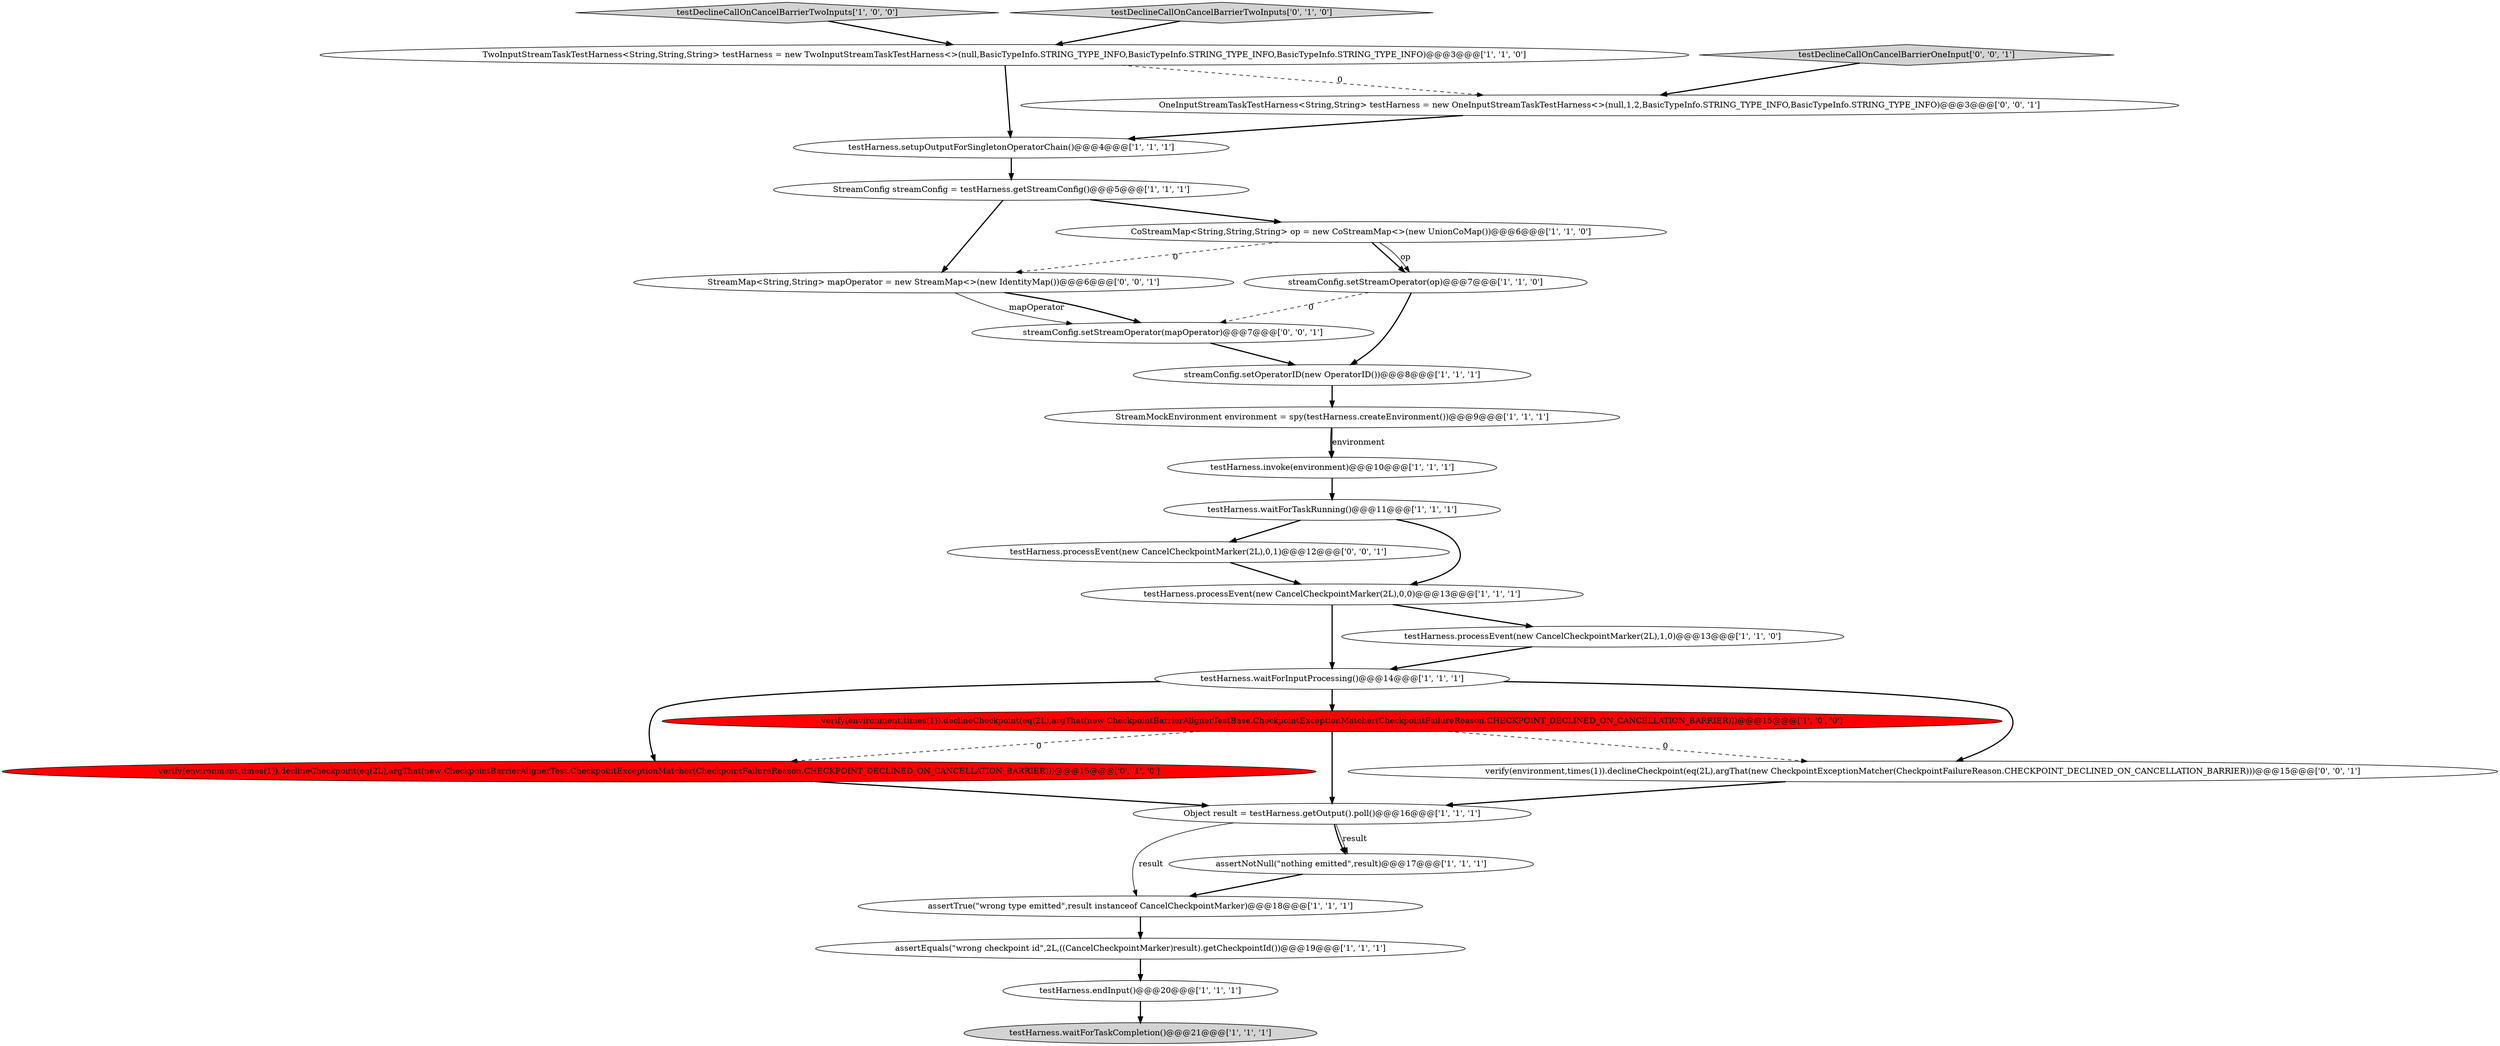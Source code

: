 digraph {
26 [style = filled, label = "StreamMap<String,String> mapOperator = new StreamMap<>(new IdentityMap())@@@6@@@['0', '0', '1']", fillcolor = white, shape = ellipse image = "AAA0AAABBB3BBB"];
0 [style = filled, label = "assertTrue(\"wrong type emitted\",result instanceof CancelCheckpointMarker)@@@18@@@['1', '1', '1']", fillcolor = white, shape = ellipse image = "AAA0AAABBB1BBB"];
1 [style = filled, label = "testHarness.endInput()@@@20@@@['1', '1', '1']", fillcolor = white, shape = ellipse image = "AAA0AAABBB1BBB"];
16 [style = filled, label = "assertEquals(\"wrong checkpoint id\",2L,((CancelCheckpointMarker)result).getCheckpointId())@@@19@@@['1', '1', '1']", fillcolor = white, shape = ellipse image = "AAA0AAABBB1BBB"];
6 [style = filled, label = "assertNotNull(\"nothing emitted\",result)@@@17@@@['1', '1', '1']", fillcolor = white, shape = ellipse image = "AAA0AAABBB1BBB"];
8 [style = filled, label = "StreamConfig streamConfig = testHarness.getStreamConfig()@@@5@@@['1', '1', '1']", fillcolor = white, shape = ellipse image = "AAA0AAABBB1BBB"];
14 [style = filled, label = "testHarness.setupOutputForSingletonOperatorChain()@@@4@@@['1', '1', '1']", fillcolor = white, shape = ellipse image = "AAA0AAABBB1BBB"];
5 [style = filled, label = "CoStreamMap<String,String,String> op = new CoStreamMap<>(new UnionCoMap())@@@6@@@['1', '1', '0']", fillcolor = white, shape = ellipse image = "AAA0AAABBB1BBB"];
7 [style = filled, label = "StreamMockEnvironment environment = spy(testHarness.createEnvironment())@@@9@@@['1', '1', '1']", fillcolor = white, shape = ellipse image = "AAA0AAABBB1BBB"];
27 [style = filled, label = "testHarness.processEvent(new CancelCheckpointMarker(2L),0,1)@@@12@@@['0', '0', '1']", fillcolor = white, shape = ellipse image = "AAA0AAABBB3BBB"];
22 [style = filled, label = "OneInputStreamTaskTestHarness<String,String> testHarness = new OneInputStreamTaskTestHarness<>(null,1,2,BasicTypeInfo.STRING_TYPE_INFO,BasicTypeInfo.STRING_TYPE_INFO)@@@3@@@['0', '0', '1']", fillcolor = white, shape = ellipse image = "AAA0AAABBB3BBB"];
17 [style = filled, label = "streamConfig.setOperatorID(new OperatorID())@@@8@@@['1', '1', '1']", fillcolor = white, shape = ellipse image = "AAA0AAABBB1BBB"];
18 [style = filled, label = "testHarness.processEvent(new CancelCheckpointMarker(2L),0,0)@@@13@@@['1', '1', '1']", fillcolor = white, shape = ellipse image = "AAA0AAABBB1BBB"];
19 [style = filled, label = "testDeclineCallOnCancelBarrierTwoInputs['1', '0', '0']", fillcolor = lightgray, shape = diamond image = "AAA0AAABBB1BBB"];
20 [style = filled, label = "verify(environment,times(1)).declineCheckpoint(eq(2L),argThat(new CheckpointBarrierAlignerTest.CheckpointExceptionMatcher(CheckpointFailureReason.CHECKPOINT_DECLINED_ON_CANCELLATION_BARRIER)))@@@15@@@['0', '1', '0']", fillcolor = red, shape = ellipse image = "AAA1AAABBB2BBB"];
2 [style = filled, label = "testHarness.invoke(environment)@@@10@@@['1', '1', '1']", fillcolor = white, shape = ellipse image = "AAA0AAABBB1BBB"];
12 [style = filled, label = "verify(environment,times(1)).declineCheckpoint(eq(2L),argThat(new CheckpointBarrierAlignerTestBase.CheckpointExceptionMatcher(CheckpointFailureReason.CHECKPOINT_DECLINED_ON_CANCELLATION_BARRIER)))@@@15@@@['1', '0', '0']", fillcolor = red, shape = ellipse image = "AAA1AAABBB1BBB"];
4 [style = filled, label = "TwoInputStreamTaskTestHarness<String,String,String> testHarness = new TwoInputStreamTaskTestHarness<>(null,BasicTypeInfo.STRING_TYPE_INFO,BasicTypeInfo.STRING_TYPE_INFO,BasicTypeInfo.STRING_TYPE_INFO)@@@3@@@['1', '1', '0']", fillcolor = white, shape = ellipse image = "AAA0AAABBB1BBB"];
21 [style = filled, label = "testDeclineCallOnCancelBarrierTwoInputs['0', '1', '0']", fillcolor = lightgray, shape = diamond image = "AAA0AAABBB2BBB"];
25 [style = filled, label = "verify(environment,times(1)).declineCheckpoint(eq(2L),argThat(new CheckpointExceptionMatcher(CheckpointFailureReason.CHECKPOINT_DECLINED_ON_CANCELLATION_BARRIER)))@@@15@@@['0', '0', '1']", fillcolor = white, shape = ellipse image = "AAA0AAABBB3BBB"];
15 [style = filled, label = "testHarness.waitForTaskRunning()@@@11@@@['1', '1', '1']", fillcolor = white, shape = ellipse image = "AAA0AAABBB1BBB"];
23 [style = filled, label = "testDeclineCallOnCancelBarrierOneInput['0', '0', '1']", fillcolor = lightgray, shape = diamond image = "AAA0AAABBB3BBB"];
24 [style = filled, label = "streamConfig.setStreamOperator(mapOperator)@@@7@@@['0', '0', '1']", fillcolor = white, shape = ellipse image = "AAA0AAABBB3BBB"];
10 [style = filled, label = "streamConfig.setStreamOperator(op)@@@7@@@['1', '1', '0']", fillcolor = white, shape = ellipse image = "AAA0AAABBB1BBB"];
3 [style = filled, label = "testHarness.waitForInputProcessing()@@@14@@@['1', '1', '1']", fillcolor = white, shape = ellipse image = "AAA0AAABBB1BBB"];
11 [style = filled, label = "Object result = testHarness.getOutput().poll()@@@16@@@['1', '1', '1']", fillcolor = white, shape = ellipse image = "AAA0AAABBB1BBB"];
9 [style = filled, label = "testHarness.waitForTaskCompletion()@@@21@@@['1', '1', '1']", fillcolor = lightgray, shape = ellipse image = "AAA0AAABBB1BBB"];
13 [style = filled, label = "testHarness.processEvent(new CancelCheckpointMarker(2L),1,0)@@@13@@@['1', '1', '0']", fillcolor = white, shape = ellipse image = "AAA0AAABBB1BBB"];
5->10 [style = bold, label=""];
27->18 [style = bold, label=""];
0->16 [style = bold, label=""];
18->3 [style = bold, label=""];
4->14 [style = bold, label=""];
12->20 [style = dashed, label="0"];
5->26 [style = dashed, label="0"];
3->25 [style = bold, label=""];
11->6 [style = bold, label=""];
12->11 [style = bold, label=""];
10->17 [style = bold, label=""];
6->0 [style = bold, label=""];
4->22 [style = dashed, label="0"];
3->12 [style = bold, label=""];
26->24 [style = solid, label="mapOperator"];
26->24 [style = bold, label=""];
15->18 [style = bold, label=""];
11->6 [style = solid, label="result"];
11->0 [style = solid, label="result"];
1->9 [style = bold, label=""];
17->7 [style = bold, label=""];
3->20 [style = bold, label=""];
23->22 [style = bold, label=""];
5->10 [style = solid, label="op"];
12->25 [style = dashed, label="0"];
8->5 [style = bold, label=""];
13->3 [style = bold, label=""];
16->1 [style = bold, label=""];
25->11 [style = bold, label=""];
7->2 [style = bold, label=""];
2->15 [style = bold, label=""];
24->17 [style = bold, label=""];
18->13 [style = bold, label=""];
14->8 [style = bold, label=""];
7->2 [style = solid, label="environment"];
19->4 [style = bold, label=""];
21->4 [style = bold, label=""];
22->14 [style = bold, label=""];
15->27 [style = bold, label=""];
10->24 [style = dashed, label="0"];
20->11 [style = bold, label=""];
8->26 [style = bold, label=""];
}
